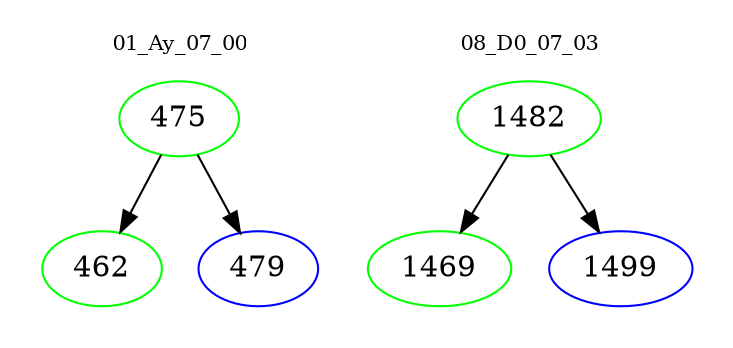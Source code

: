 digraph{
subgraph cluster_0 {
color = white
label = "01_Ay_07_00";
fontsize=10;
T0_475 [label="475", color="green"]
T0_475 -> T0_462 [color="black"]
T0_462 [label="462", color="green"]
T0_475 -> T0_479 [color="black"]
T0_479 [label="479", color="blue"]
}
subgraph cluster_1 {
color = white
label = "08_D0_07_03";
fontsize=10;
T1_1482 [label="1482", color="green"]
T1_1482 -> T1_1469 [color="black"]
T1_1469 [label="1469", color="green"]
T1_1482 -> T1_1499 [color="black"]
T1_1499 [label="1499", color="blue"]
}
}
